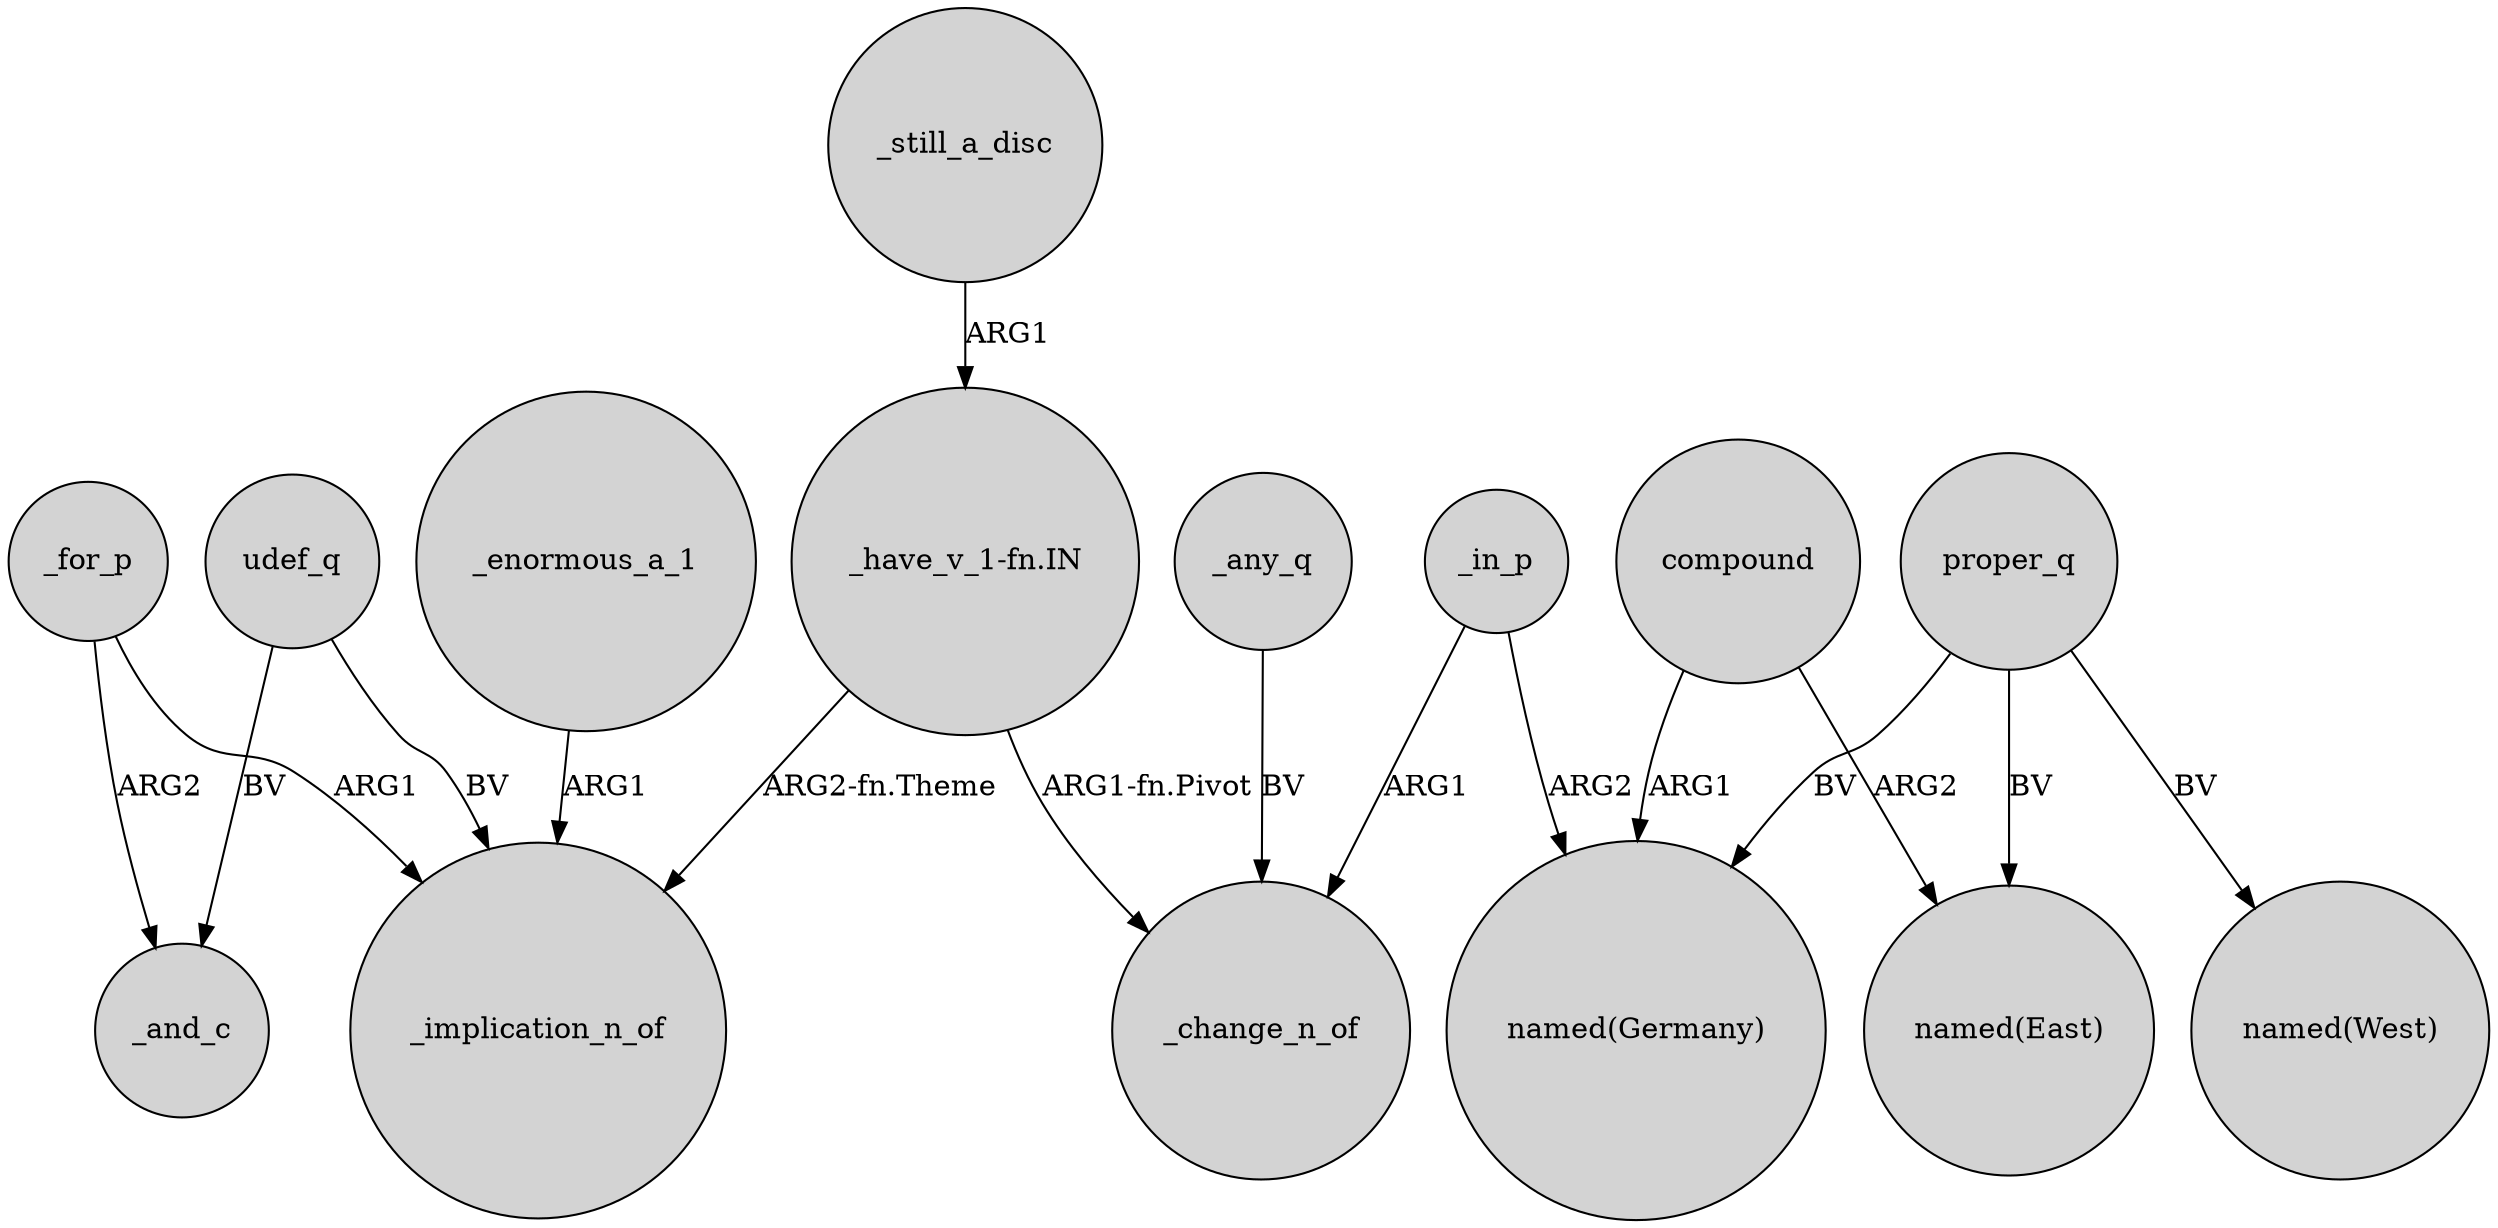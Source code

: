 digraph {
	node [shape=circle style=filled]
	udef_q -> _implication_n_of [label=BV]
	"_have_v_1-fn.IN" -> _implication_n_of [label="ARG2-fn.Theme"]
	_any_q -> _change_n_of [label=BV]
	_for_p -> _and_c [label=ARG2]
	_enormous_a_1 -> _implication_n_of [label=ARG1]
	_for_p -> _implication_n_of [label=ARG1]
	proper_q -> "named(Germany)" [label=BV]
	_in_p -> "named(Germany)" [label=ARG2]
	proper_q -> "named(West)" [label=BV]
	compound -> "named(Germany)" [label=ARG1]
	compound -> "named(East)" [label=ARG2]
	"_have_v_1-fn.IN" -> _change_n_of [label="ARG1-fn.Pivot"]
	udef_q -> _and_c [label=BV]
	proper_q -> "named(East)" [label=BV]
	_still_a_disc -> "_have_v_1-fn.IN" [label=ARG1]
	_in_p -> _change_n_of [label=ARG1]
}
